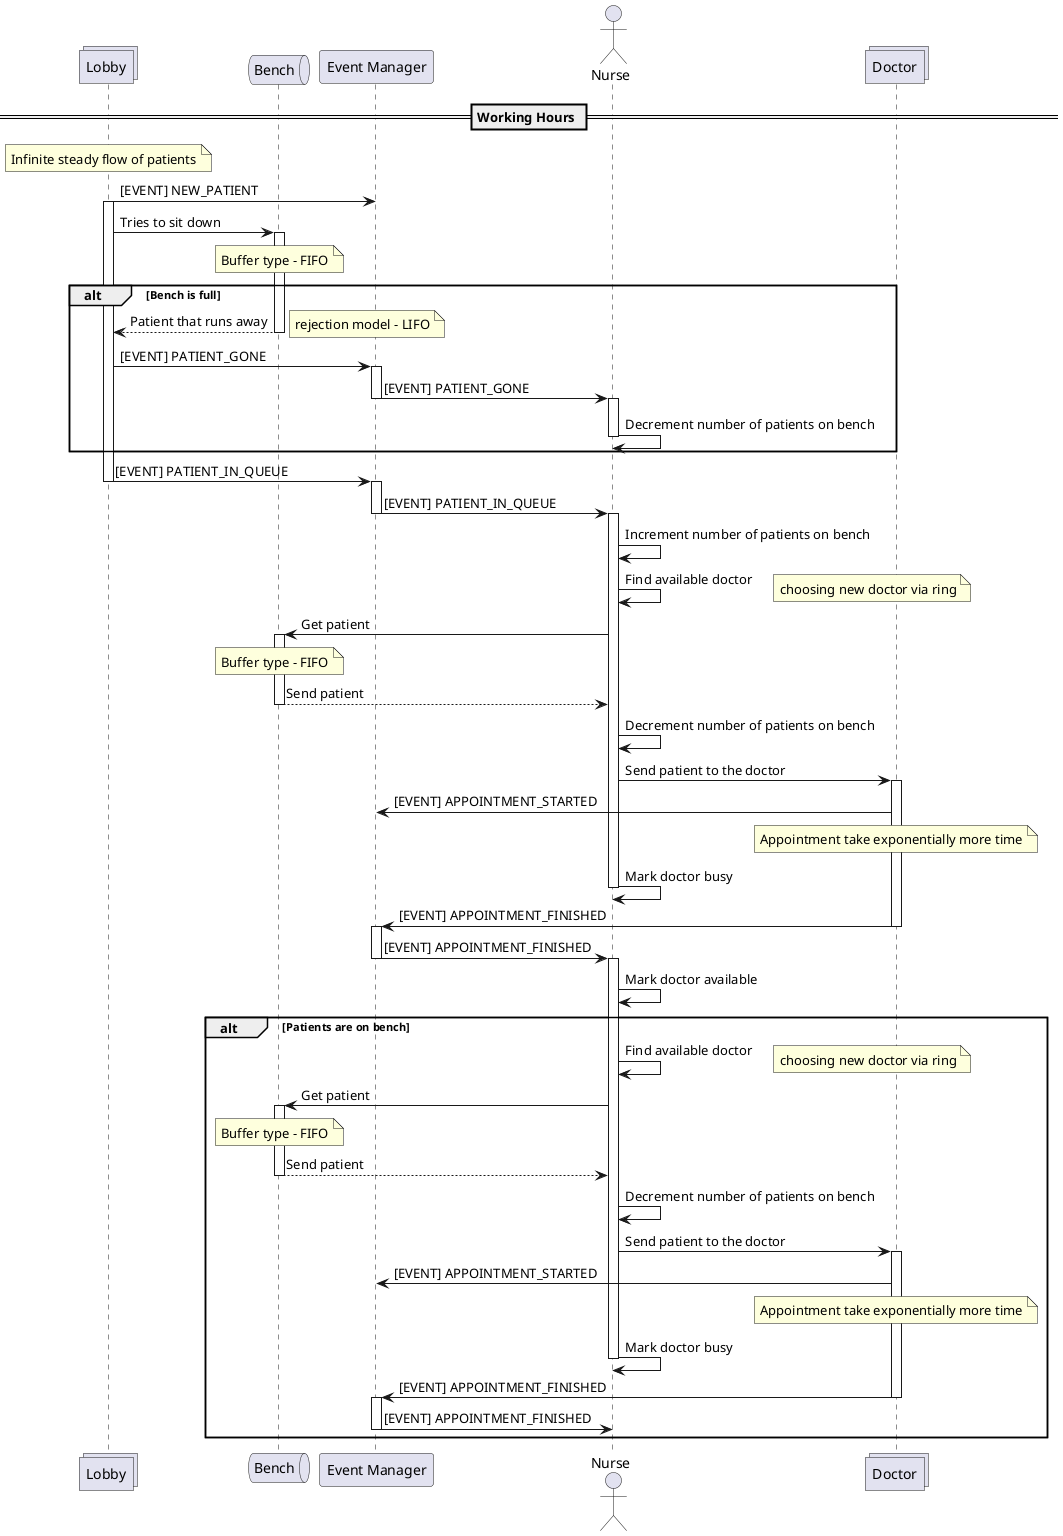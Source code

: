 @startuml Sequence

collections "Lobby" as lobby
queue "Bench" as bench
participant  "Event Manager" as eventManager
actor "Nurse" as nurse
collections "Doctor" as doctor


== Working Hours ==

note over lobby: Infinite steady flow of patients
lobby -> eventManager : [EVENT] NEW_PATIENT
activate lobby
lobby -> bench : Tries to sit down
activate bench
note over bench : Buffer type - FIFO

alt Bench is full
    bench --> lobby : Patient that runs away
    note right : rejection model - LIFO
    deactivate bench
    lobby -> eventManager : [EVENT] PATIENT_GONE
    activate eventManager
    eventManager -> nurse : [EVENT] PATIENT_GONE
    deactivate eventManager
    activate nurse
    nurse -> nurse : Decrement number of patients on bench
    deactivate nurse
end

lobby -> eventManager : [EVENT] PATIENT_IN_QUEUE
deactivate lobby

activate eventManager
eventManager -> nurse : [EVENT] PATIENT_IN_QUEUE
deactivate eventManager

activate nurse
nurse -> nurse : Increment number of patients on bench
nurse -> nurse : Find available doctor
note right: choosing new doctor via ring

nurse -> bench : Get patient
activate bench
note over bench : Buffer type - FIFO
bench --> nurse : Send patient
deactivate bench
nurse -> nurse : Decrement number of patients on bench

nurse -> doctor : Send patient to the doctor
activate doctor
doctor -> eventManager : [EVENT] APPOINTMENT_STARTED
note over doctor: Appointment take exponentially more time
nurse -> nurse : Mark doctor busy
deactivate nurse

doctor -> eventManager : [EVENT] APPOINTMENT_FINISHED
deactivate doctor

activate eventManager
eventManager-> nurse : [EVENT] APPOINTMENT_FINISHED
deactivate eventManager

activate nurse
nurse -> nurse : Mark doctor available

alt Patients are on bench
    nurse -> nurse : Find available doctor
    note right: choosing new doctor via ring

    nurse -> bench : Get patient
    activate bench
    note over bench : Buffer type - FIFO
    bench --> nurse : Send patient
    deactivate bench
    nurse -> nurse : Decrement number of patients on bench

    nurse -> doctor : Send patient to the doctor
    activate doctor
    doctor -> eventManager : [EVENT] APPOINTMENT_STARTED
    note over doctor: Appointment take exponentially more time
    nurse -> nurse : Mark doctor busy
    deactivate nurse

    doctor -> eventManager : [EVENT] APPOINTMENT_FINISHED
    deactivate doctor
    activate eventManager
    eventManager-> nurse : [EVENT] APPOINTMENT_FINISHED
    deactivate eventManager
end
deactivate nurse
@enduml